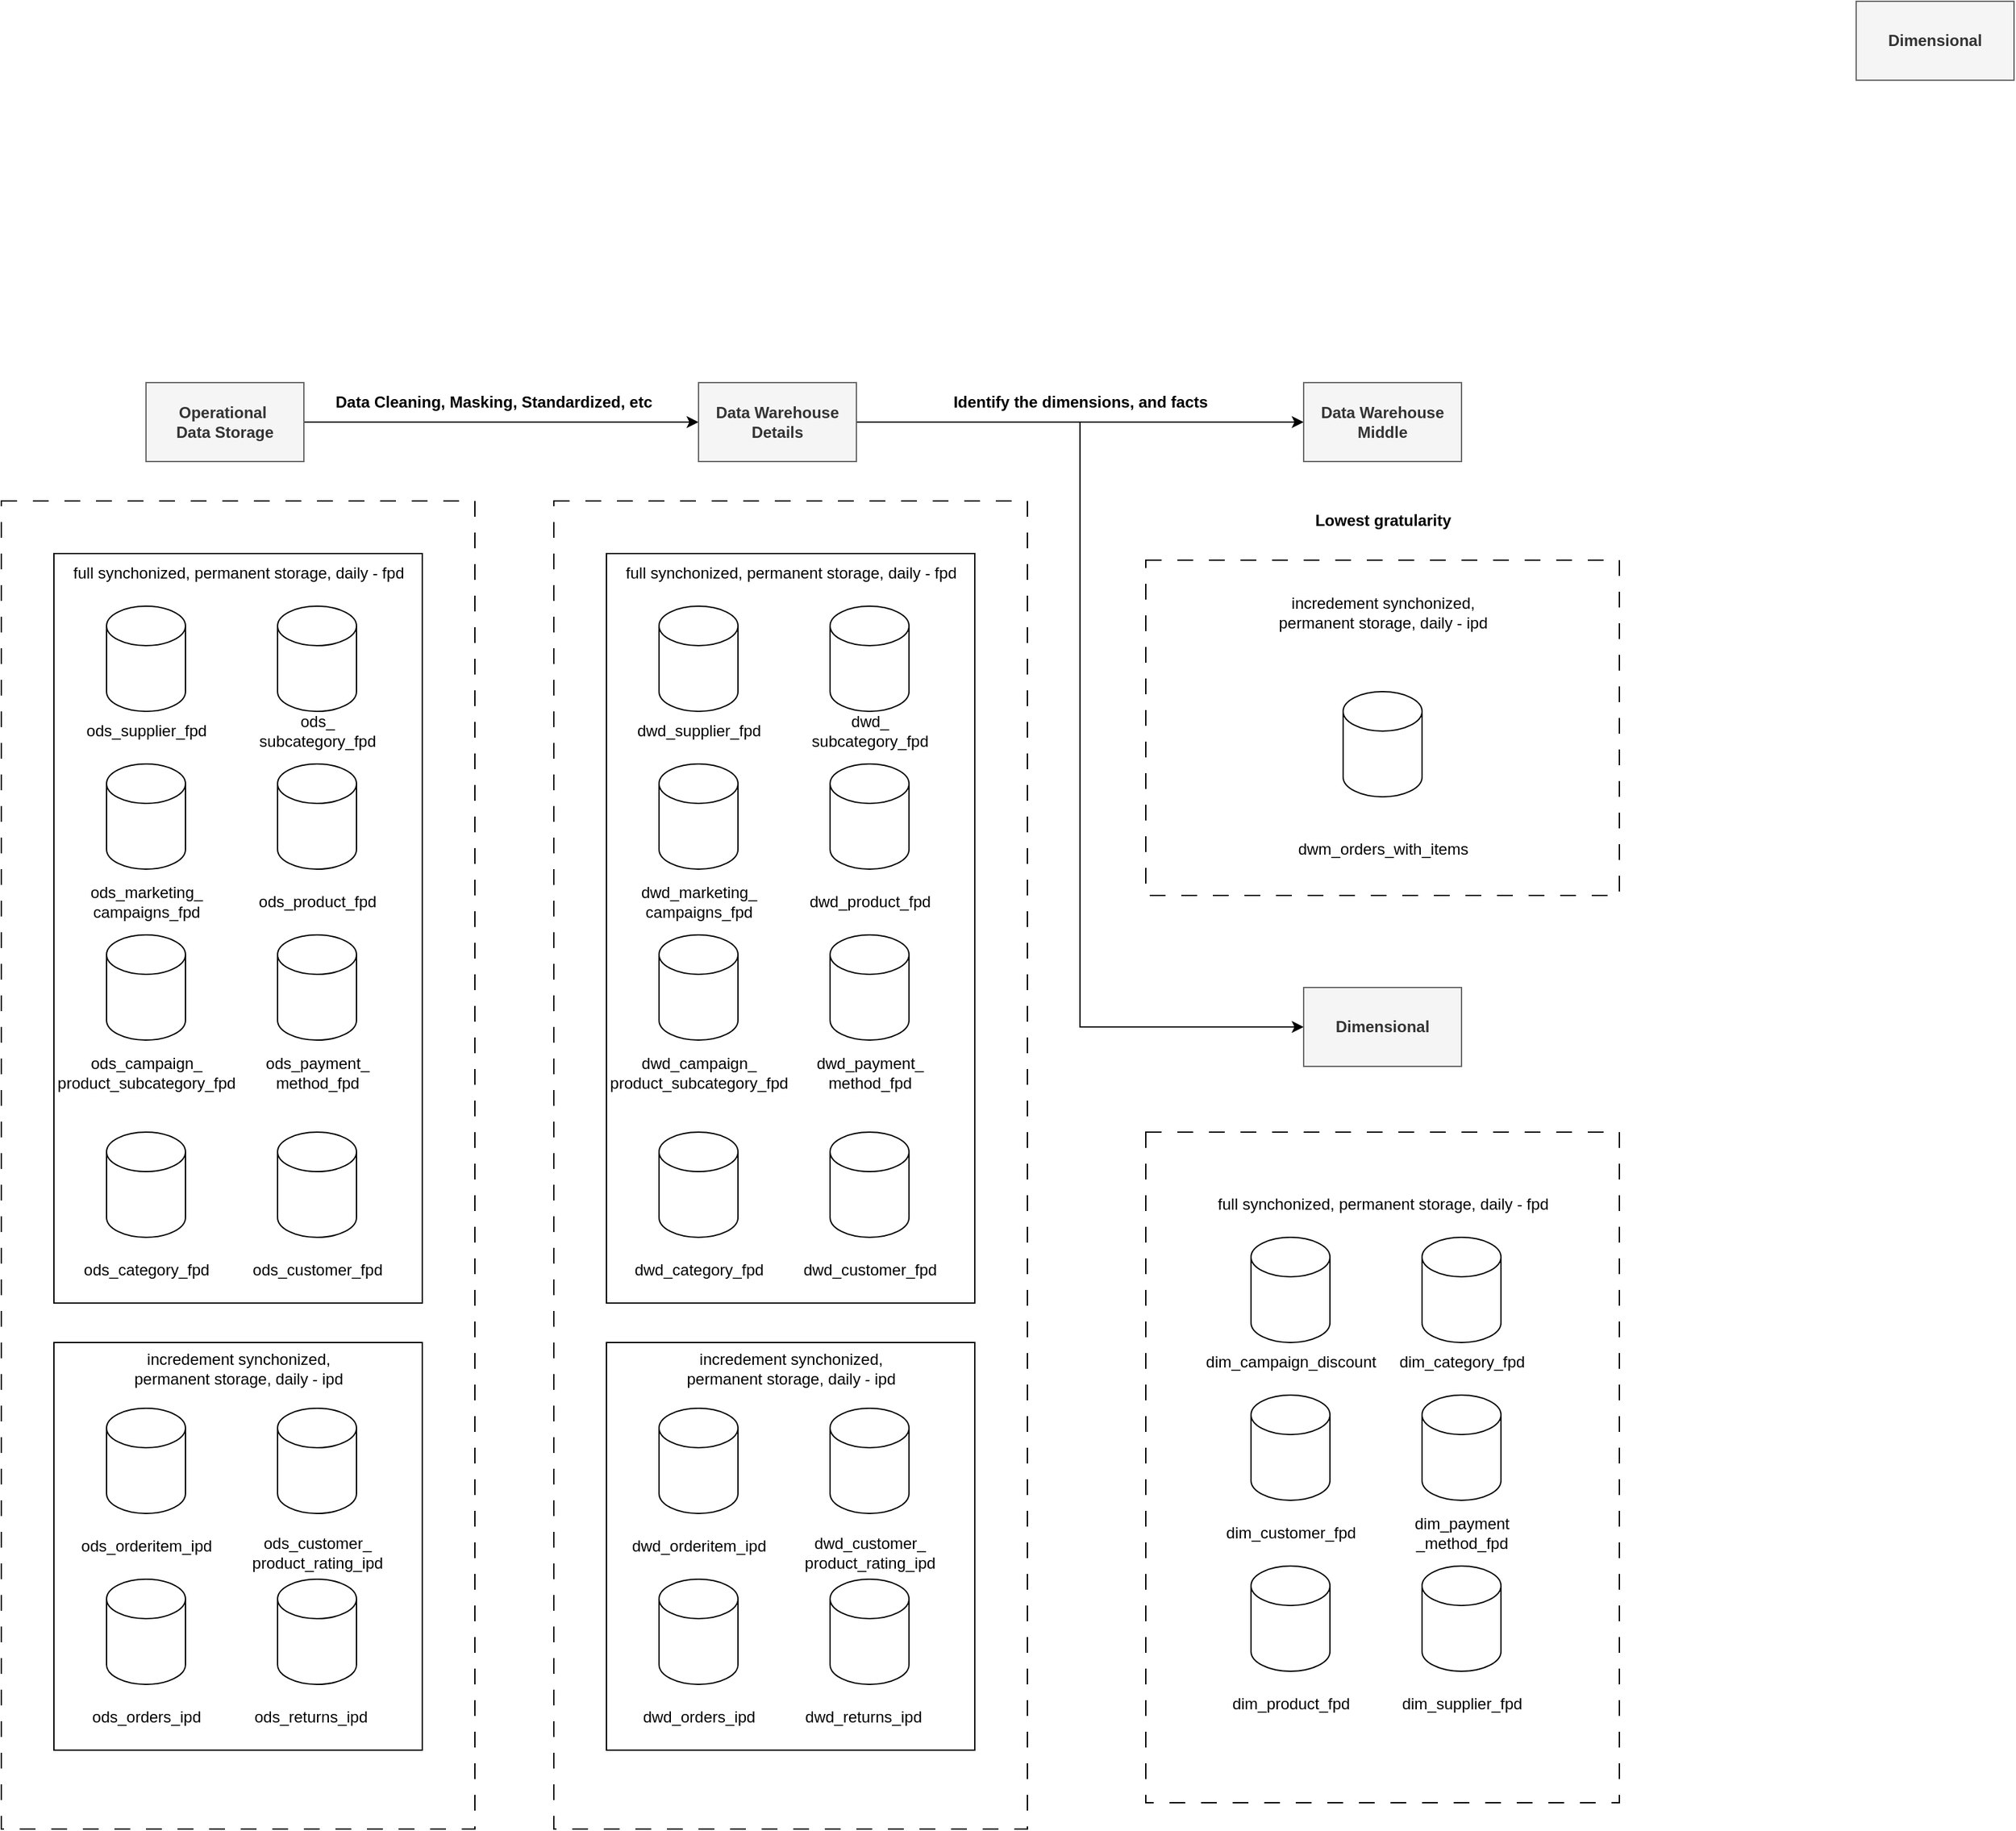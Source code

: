 <mxfile version="26.1.1">
  <diagram name="第 1 页" id="SUoQcs8Q0R7QAyOxsdit">
    <mxGraphModel dx="1355" dy="3100" grid="1" gridSize="10" guides="1" tooltips="1" connect="1" arrows="1" fold="1" page="1" pageScale="1" pageWidth="827" pageHeight="1169" math="0" shadow="0">
      <root>
        <mxCell id="0" />
        <mxCell id="1" parent="0" />
        <mxCell id="J7T1MlvASusOLPAvzm8r-98" value="" style="rounded=0;whiteSpace=wrap;html=1;dashed=1;dashPattern=12 12;fillColor=none;" vertex="1" parent="1">
          <mxGeometry x="910" y="85" width="360" height="255" as="geometry" />
        </mxCell>
        <mxCell id="J7T1MlvASusOLPAvzm8r-66" value="" style="rounded=0;whiteSpace=wrap;html=1;dashed=1;dashPattern=12 12;fillColor=none;" vertex="1" parent="1">
          <mxGeometry x="910" y="520" width="360" height="510" as="geometry" />
        </mxCell>
        <mxCell id="J7T1MlvASusOLPAvzm8r-58" value="" style="rounded=0;whiteSpace=wrap;html=1;fillColor=none;" vertex="1" parent="1">
          <mxGeometry x="500" y="680" width="280" height="310" as="geometry" />
        </mxCell>
        <mxCell id="J7T1MlvASusOLPAvzm8r-56" value="" style="rounded=0;whiteSpace=wrap;html=1;fillColor=none;" vertex="1" parent="1">
          <mxGeometry x="500" y="80" width="280" height="570" as="geometry" />
        </mxCell>
        <mxCell id="J7T1MlvASusOLPAvzm8r-60" value="" style="rounded=0;whiteSpace=wrap;html=1;dashed=1;dashPattern=12 12;fillColor=none;" vertex="1" parent="1">
          <mxGeometry x="460" y="40" width="360" height="1010" as="geometry" />
        </mxCell>
        <mxCell id="J7T1MlvASusOLPAvzm8r-1" value="" style="shape=cylinder3;whiteSpace=wrap;html=1;boundedLbl=1;backgroundOutline=1;size=15;" vertex="1" parent="1">
          <mxGeometry x="120" y="370" width="60" height="80" as="geometry" />
        </mxCell>
        <mxCell id="J7T1MlvASusOLPAvzm8r-2" value="ods_campaign_&lt;br&gt;product_subcategory_fpd" style="text;html=1;align=center;verticalAlign=middle;resizable=0;points=[];autosize=1;strokeColor=none;fillColor=none;" vertex="1" parent="1">
          <mxGeometry x="70" y="455" width="160" height="40" as="geometry" />
        </mxCell>
        <mxCell id="J7T1MlvASusOLPAvzm8r-3" value="" style="shape=cylinder3;whiteSpace=wrap;html=1;boundedLbl=1;backgroundOutline=1;size=15;" vertex="1" parent="1">
          <mxGeometry x="120" y="520" width="60" height="80" as="geometry" />
        </mxCell>
        <mxCell id="J7T1MlvASusOLPAvzm8r-4" value="ods_category_fpd" style="text;html=1;align=center;verticalAlign=middle;resizable=0;points=[];autosize=1;strokeColor=none;fillColor=none;" vertex="1" parent="1">
          <mxGeometry x="90" y="610" width="120" height="30" as="geometry" />
        </mxCell>
        <mxCell id="J7T1MlvASusOLPAvzm8r-5" value="" style="shape=cylinder3;whiteSpace=wrap;html=1;boundedLbl=1;backgroundOutline=1;size=15;" vertex="1" parent="1">
          <mxGeometry x="250" y="520" width="60" height="80" as="geometry" />
        </mxCell>
        <mxCell id="J7T1MlvASusOLPAvzm8r-6" value="ods_customer_fpd" style="text;html=1;align=center;verticalAlign=middle;resizable=0;points=[];autosize=1;strokeColor=none;fillColor=none;" vertex="1" parent="1">
          <mxGeometry x="220" y="610" width="120" height="30" as="geometry" />
        </mxCell>
        <mxCell id="J7T1MlvASusOLPAvzm8r-7" value="" style="shape=cylinder3;whiteSpace=wrap;html=1;boundedLbl=1;backgroundOutline=1;size=15;" vertex="1" parent="1">
          <mxGeometry x="250" y="370" width="60" height="80" as="geometry" />
        </mxCell>
        <mxCell id="J7T1MlvASusOLPAvzm8r-8" value="ods_customer_&lt;br&gt;product_rating_ipd" style="text;html=1;align=center;verticalAlign=middle;resizable=0;points=[];autosize=1;strokeColor=none;fillColor=none;" vertex="1" parent="1">
          <mxGeometry x="220" y="820" width="120" height="40" as="geometry" />
        </mxCell>
        <mxCell id="J7T1MlvASusOLPAvzm8r-9" value="" style="shape=cylinder3;whiteSpace=wrap;html=1;boundedLbl=1;backgroundOutline=1;size=15;" vertex="1" parent="1">
          <mxGeometry x="120" y="240" width="60" height="80" as="geometry" />
        </mxCell>
        <mxCell id="J7T1MlvASusOLPAvzm8r-10" value="ods_marketing_&lt;br&gt;campaigns_fpd" style="text;html=1;align=center;verticalAlign=middle;resizable=0;points=[];autosize=1;strokeColor=none;fillColor=none;" vertex="1" parent="1">
          <mxGeometry x="95" y="325" width="110" height="40" as="geometry" />
        </mxCell>
        <mxCell id="J7T1MlvASusOLPAvzm8r-11" value="" style="shape=cylinder3;whiteSpace=wrap;html=1;boundedLbl=1;backgroundOutline=1;size=15;" vertex="1" parent="1">
          <mxGeometry x="250" y="240" width="60" height="80" as="geometry" />
        </mxCell>
        <mxCell id="J7T1MlvASusOLPAvzm8r-12" value="ods_orderitem_ipd" style="text;html=1;align=center;verticalAlign=middle;resizable=0;points=[];autosize=1;strokeColor=none;fillColor=none;" vertex="1" parent="1">
          <mxGeometry x="90" y="820" width="120" height="30" as="geometry" />
        </mxCell>
        <mxCell id="J7T1MlvASusOLPAvzm8r-13" value="" style="shape=cylinder3;whiteSpace=wrap;html=1;boundedLbl=1;backgroundOutline=1;size=15;" vertex="1" parent="1">
          <mxGeometry x="120" y="730" width="60" height="80" as="geometry" />
        </mxCell>
        <mxCell id="J7T1MlvASusOLPAvzm8r-14" value="" style="shape=cylinder3;whiteSpace=wrap;html=1;boundedLbl=1;backgroundOutline=1;size=15;" vertex="1" parent="1">
          <mxGeometry x="250" y="730" width="60" height="80" as="geometry" />
        </mxCell>
        <mxCell id="J7T1MlvASusOLPAvzm8r-15" value="" style="shape=cylinder3;whiteSpace=wrap;html=1;boundedLbl=1;backgroundOutline=1;size=15;" vertex="1" parent="1">
          <mxGeometry x="120" y="860" width="60" height="80" as="geometry" />
        </mxCell>
        <mxCell id="J7T1MlvASusOLPAvzm8r-16" value="ods_orders_ipd" style="text;html=1;align=center;verticalAlign=middle;resizable=0;points=[];autosize=1;strokeColor=none;fillColor=none;" vertex="1" parent="1">
          <mxGeometry x="95" y="950" width="110" height="30" as="geometry" />
        </mxCell>
        <mxCell id="J7T1MlvASusOLPAvzm8r-17" value="" style="shape=cylinder3;whiteSpace=wrap;html=1;boundedLbl=1;backgroundOutline=1;size=15;" vertex="1" parent="1">
          <mxGeometry x="250" y="860" width="60" height="80" as="geometry" />
        </mxCell>
        <mxCell id="J7T1MlvASusOLPAvzm8r-18" value="ods_payment_&lt;br&gt;method_fpd" style="text;html=1;align=center;verticalAlign=middle;resizable=0;points=[];autosize=1;strokeColor=none;fillColor=none;" vertex="1" parent="1">
          <mxGeometry x="230" y="455" width="100" height="40" as="geometry" />
        </mxCell>
        <mxCell id="J7T1MlvASusOLPAvzm8r-19" value="ods_product_fpd" style="text;html=1;align=center;verticalAlign=middle;resizable=0;points=[];autosize=1;strokeColor=none;fillColor=none;" vertex="1" parent="1">
          <mxGeometry x="225" y="330" width="110" height="30" as="geometry" />
        </mxCell>
        <mxCell id="J7T1MlvASusOLPAvzm8r-20" value="ods_returns_ipd" style="text;html=1;align=center;verticalAlign=middle;resizable=0;points=[];autosize=1;strokeColor=none;fillColor=none;" vertex="1" parent="1">
          <mxGeometry x="220" y="950" width="110" height="30" as="geometry" />
        </mxCell>
        <mxCell id="J7T1MlvASusOLPAvzm8r-21" value="ods_&lt;br&gt;subcategory_fpd" style="text;html=1;align=center;verticalAlign=middle;resizable=0;points=[];autosize=1;strokeColor=none;fillColor=none;" vertex="1" parent="1">
          <mxGeometry x="225" y="195" width="110" height="40" as="geometry" />
        </mxCell>
        <mxCell id="J7T1MlvASusOLPAvzm8r-22" value="" style="shape=cylinder3;whiteSpace=wrap;html=1;boundedLbl=1;backgroundOutline=1;size=15;" vertex="1" parent="1">
          <mxGeometry x="250" y="120" width="60" height="80" as="geometry" />
        </mxCell>
        <mxCell id="J7T1MlvASusOLPAvzm8r-23" value="" style="shape=cylinder3;whiteSpace=wrap;html=1;boundedLbl=1;backgroundOutline=1;size=15;" vertex="1" parent="1">
          <mxGeometry x="120" y="120" width="60" height="80" as="geometry" />
        </mxCell>
        <mxCell id="J7T1MlvASusOLPAvzm8r-24" value="ods_supplier_fpd" style="text;html=1;align=center;verticalAlign=middle;resizable=0;points=[];autosize=1;strokeColor=none;fillColor=none;" vertex="1" parent="1">
          <mxGeometry x="95" y="200" width="110" height="30" as="geometry" />
        </mxCell>
        <mxCell id="J7T1MlvASusOLPAvzm8r-25" value="" style="rounded=0;whiteSpace=wrap;html=1;fillColor=none;" vertex="1" parent="1">
          <mxGeometry x="80" y="80" width="280" height="570" as="geometry" />
        </mxCell>
        <mxCell id="J7T1MlvASusOLPAvzm8r-26" value="full synchonized, permanent storage, daily - fpd" style="text;html=1;align=center;verticalAlign=middle;resizable=0;points=[];autosize=1;strokeColor=none;fillColor=none;" vertex="1" parent="1">
          <mxGeometry x="85" y="80" width="270" height="30" as="geometry" />
        </mxCell>
        <mxCell id="J7T1MlvASusOLPAvzm8r-27" value="" style="rounded=0;whiteSpace=wrap;html=1;fillColor=none;" vertex="1" parent="1">
          <mxGeometry x="80" y="680" width="280" height="310" as="geometry" />
        </mxCell>
        <mxCell id="J7T1MlvASusOLPAvzm8r-28" value="incredement synchonized, &lt;br&gt;permanent storage, daily - ipd" style="text;html=1;align=center;verticalAlign=middle;resizable=0;points=[];autosize=1;strokeColor=none;fillColor=none;" vertex="1" parent="1">
          <mxGeometry x="130" y="680" width="180" height="40" as="geometry" />
        </mxCell>
        <mxCell id="J7T1MlvASusOLPAvzm8r-30" value="" style="rounded=0;whiteSpace=wrap;html=1;dashed=1;dashPattern=12 12;fillColor=none;" vertex="1" parent="1">
          <mxGeometry x="40" y="40" width="360" height="1010" as="geometry" />
        </mxCell>
        <mxCell id="J7T1MlvASusOLPAvzm8r-62" style="edgeStyle=orthogonalEdgeStyle;rounded=0;orthogonalLoop=1;jettySize=auto;html=1;entryX=0;entryY=0.5;entryDx=0;entryDy=0;" edge="1" parent="1" source="J7T1MlvASusOLPAvzm8r-31" target="J7T1MlvASusOLPAvzm8r-61">
          <mxGeometry relative="1" as="geometry" />
        </mxCell>
        <mxCell id="J7T1MlvASusOLPAvzm8r-31" value="&lt;b&gt;Operational&amp;nbsp;&lt;br&gt;Data Storage&lt;/b&gt;" style="rounded=0;whiteSpace=wrap;html=1;fillColor=#f5f5f5;fontColor=#333333;strokeColor=#666666;" vertex="1" parent="1">
          <mxGeometry x="150" y="-50" width="120" height="60" as="geometry" />
        </mxCell>
        <mxCell id="J7T1MlvASusOLPAvzm8r-32" value="" style="shape=cylinder3;whiteSpace=wrap;html=1;boundedLbl=1;backgroundOutline=1;size=15;" vertex="1" parent="1">
          <mxGeometry x="540" y="370" width="60" height="80" as="geometry" />
        </mxCell>
        <mxCell id="J7T1MlvASusOLPAvzm8r-33" value="dwd_campaign_&lt;br&gt;product_subcategory_fpd" style="text;html=1;align=center;verticalAlign=middle;resizable=0;points=[];autosize=1;strokeColor=none;fillColor=none;" vertex="1" parent="1">
          <mxGeometry x="490" y="455" width="160" height="40" as="geometry" />
        </mxCell>
        <mxCell id="J7T1MlvASusOLPAvzm8r-34" value="" style="shape=cylinder3;whiteSpace=wrap;html=1;boundedLbl=1;backgroundOutline=1;size=15;" vertex="1" parent="1">
          <mxGeometry x="540" y="520" width="60" height="80" as="geometry" />
        </mxCell>
        <mxCell id="J7T1MlvASusOLPAvzm8r-35" value="dwd_category_fpd" style="text;html=1;align=center;verticalAlign=middle;resizable=0;points=[];autosize=1;strokeColor=none;fillColor=none;" vertex="1" parent="1">
          <mxGeometry x="510" y="610" width="120" height="30" as="geometry" />
        </mxCell>
        <mxCell id="J7T1MlvASusOLPAvzm8r-36" value="" style="shape=cylinder3;whiteSpace=wrap;html=1;boundedLbl=1;backgroundOutline=1;size=15;" vertex="1" parent="1">
          <mxGeometry x="670" y="520" width="60" height="80" as="geometry" />
        </mxCell>
        <mxCell id="J7T1MlvASusOLPAvzm8r-37" value="dwd_customer_fpd" style="text;html=1;align=center;verticalAlign=middle;resizable=0;points=[];autosize=1;strokeColor=none;fillColor=none;" vertex="1" parent="1">
          <mxGeometry x="640" y="610" width="120" height="30" as="geometry" />
        </mxCell>
        <mxCell id="J7T1MlvASusOLPAvzm8r-38" value="" style="shape=cylinder3;whiteSpace=wrap;html=1;boundedLbl=1;backgroundOutline=1;size=15;" vertex="1" parent="1">
          <mxGeometry x="670" y="370" width="60" height="80" as="geometry" />
        </mxCell>
        <mxCell id="J7T1MlvASusOLPAvzm8r-39" value="dwd_customer_&lt;br&gt;product_rating_ipd" style="text;html=1;align=center;verticalAlign=middle;resizable=0;points=[];autosize=1;strokeColor=none;fillColor=none;" vertex="1" parent="1">
          <mxGeometry x="640" y="820" width="120" height="40" as="geometry" />
        </mxCell>
        <mxCell id="J7T1MlvASusOLPAvzm8r-40" value="" style="shape=cylinder3;whiteSpace=wrap;html=1;boundedLbl=1;backgroundOutline=1;size=15;" vertex="1" parent="1">
          <mxGeometry x="540" y="240" width="60" height="80" as="geometry" />
        </mxCell>
        <mxCell id="J7T1MlvASusOLPAvzm8r-41" value="dwd_marketing_&lt;br&gt;campaigns_fpd" style="text;html=1;align=center;verticalAlign=middle;resizable=0;points=[];autosize=1;strokeColor=none;fillColor=none;" vertex="1" parent="1">
          <mxGeometry x="515" y="325" width="110" height="40" as="geometry" />
        </mxCell>
        <mxCell id="J7T1MlvASusOLPAvzm8r-42" value="" style="shape=cylinder3;whiteSpace=wrap;html=1;boundedLbl=1;backgroundOutline=1;size=15;" vertex="1" parent="1">
          <mxGeometry x="670" y="240" width="60" height="80" as="geometry" />
        </mxCell>
        <mxCell id="J7T1MlvASusOLPAvzm8r-43" value="dwd_orderitem_ipd" style="text;html=1;align=center;verticalAlign=middle;resizable=0;points=[];autosize=1;strokeColor=none;fillColor=none;" vertex="1" parent="1">
          <mxGeometry x="505" y="820" width="130" height="30" as="geometry" />
        </mxCell>
        <mxCell id="J7T1MlvASusOLPAvzm8r-44" value="" style="shape=cylinder3;whiteSpace=wrap;html=1;boundedLbl=1;backgroundOutline=1;size=15;" vertex="1" parent="1">
          <mxGeometry x="540" y="730" width="60" height="80" as="geometry" />
        </mxCell>
        <mxCell id="J7T1MlvASusOLPAvzm8r-45" value="" style="shape=cylinder3;whiteSpace=wrap;html=1;boundedLbl=1;backgroundOutline=1;size=15;" vertex="1" parent="1">
          <mxGeometry x="670" y="730" width="60" height="80" as="geometry" />
        </mxCell>
        <mxCell id="J7T1MlvASusOLPAvzm8r-46" value="" style="shape=cylinder3;whiteSpace=wrap;html=1;boundedLbl=1;backgroundOutline=1;size=15;" vertex="1" parent="1">
          <mxGeometry x="540" y="860" width="60" height="80" as="geometry" />
        </mxCell>
        <mxCell id="J7T1MlvASusOLPAvzm8r-47" value="dwd_orders_ipd" style="text;html=1;align=center;verticalAlign=middle;resizable=0;points=[];autosize=1;strokeColor=none;fillColor=none;" vertex="1" parent="1">
          <mxGeometry x="515" y="950" width="110" height="30" as="geometry" />
        </mxCell>
        <mxCell id="J7T1MlvASusOLPAvzm8r-48" value="" style="shape=cylinder3;whiteSpace=wrap;html=1;boundedLbl=1;backgroundOutline=1;size=15;" vertex="1" parent="1">
          <mxGeometry x="670" y="860" width="60" height="80" as="geometry" />
        </mxCell>
        <mxCell id="J7T1MlvASusOLPAvzm8r-49" value="dwd_payment_&lt;br&gt;method_fpd" style="text;html=1;align=center;verticalAlign=middle;resizable=0;points=[];autosize=1;strokeColor=none;fillColor=none;" vertex="1" parent="1">
          <mxGeometry x="650" y="455" width="100" height="40" as="geometry" />
        </mxCell>
        <mxCell id="J7T1MlvASusOLPAvzm8r-50" value="dwd_product_fpd" style="text;html=1;align=center;verticalAlign=middle;resizable=0;points=[];autosize=1;strokeColor=none;fillColor=none;" vertex="1" parent="1">
          <mxGeometry x="640" y="330" width="120" height="30" as="geometry" />
        </mxCell>
        <mxCell id="J7T1MlvASusOLPAvzm8r-51" value="dwd_returns_ipd" style="text;html=1;align=center;verticalAlign=middle;resizable=0;points=[];autosize=1;strokeColor=none;fillColor=none;" vertex="1" parent="1">
          <mxGeometry x="640" y="950" width="110" height="30" as="geometry" />
        </mxCell>
        <mxCell id="J7T1MlvASusOLPAvzm8r-52" value="dwd_&lt;br&gt;subcategory_fpd" style="text;html=1;align=center;verticalAlign=middle;resizable=0;points=[];autosize=1;strokeColor=none;fillColor=none;" vertex="1" parent="1">
          <mxGeometry x="645" y="195" width="110" height="40" as="geometry" />
        </mxCell>
        <mxCell id="J7T1MlvASusOLPAvzm8r-53" value="" style="shape=cylinder3;whiteSpace=wrap;html=1;boundedLbl=1;backgroundOutline=1;size=15;" vertex="1" parent="1">
          <mxGeometry x="670" y="120" width="60" height="80" as="geometry" />
        </mxCell>
        <mxCell id="J7T1MlvASusOLPAvzm8r-54" value="" style="shape=cylinder3;whiteSpace=wrap;html=1;boundedLbl=1;backgroundOutline=1;size=15;" vertex="1" parent="1">
          <mxGeometry x="540" y="120" width="60" height="80" as="geometry" />
        </mxCell>
        <mxCell id="J7T1MlvASusOLPAvzm8r-55" value="dwd_supplier_fpd" style="text;html=1;align=center;verticalAlign=middle;resizable=0;points=[];autosize=1;strokeColor=none;fillColor=none;" vertex="1" parent="1">
          <mxGeometry x="510" y="200" width="120" height="30" as="geometry" />
        </mxCell>
        <mxCell id="J7T1MlvASusOLPAvzm8r-57" value="full synchonized, permanent storage, daily - fpd" style="text;html=1;align=center;verticalAlign=middle;resizable=0;points=[];autosize=1;strokeColor=none;fillColor=none;" vertex="1" parent="1">
          <mxGeometry x="505" y="80" width="270" height="30" as="geometry" />
        </mxCell>
        <mxCell id="J7T1MlvASusOLPAvzm8r-59" value="incredement synchonized, &lt;br&gt;permanent storage, daily - ipd" style="text;html=1;align=center;verticalAlign=middle;resizable=0;points=[];autosize=1;strokeColor=none;fillColor=none;" vertex="1" parent="1">
          <mxGeometry x="550" y="680" width="180" height="40" as="geometry" />
        </mxCell>
        <mxCell id="J7T1MlvASusOLPAvzm8r-94" style="edgeStyle=orthogonalEdgeStyle;rounded=0;orthogonalLoop=1;jettySize=auto;html=1;entryX=0;entryY=0.5;entryDx=0;entryDy=0;" edge="1" parent="1" source="J7T1MlvASusOLPAvzm8r-61" target="J7T1MlvASusOLPAvzm8r-93">
          <mxGeometry relative="1" as="geometry" />
        </mxCell>
        <mxCell id="J7T1MlvASusOLPAvzm8r-95" style="edgeStyle=orthogonalEdgeStyle;rounded=0;orthogonalLoop=1;jettySize=auto;html=1;entryX=0;entryY=0.5;entryDx=0;entryDy=0;" edge="1" parent="1" source="J7T1MlvASusOLPAvzm8r-61" target="J7T1MlvASusOLPAvzm8r-96">
          <mxGeometry relative="1" as="geometry">
            <mxPoint x="1010" y="740" as="targetPoint" />
            <Array as="points">
              <mxPoint x="1020" y="-20" />
            </Array>
          </mxGeometry>
        </mxCell>
        <mxCell id="J7T1MlvASusOLPAvzm8r-61" value="&lt;b&gt;Data Warehouse&lt;/b&gt;&lt;div&gt;&lt;b&gt;Details&lt;/b&gt;&lt;/div&gt;" style="rounded=0;whiteSpace=wrap;html=1;fillColor=#f5f5f5;fontColor=#333333;strokeColor=#666666;" vertex="1" parent="1">
          <mxGeometry x="570" y="-50" width="120" height="60" as="geometry" />
        </mxCell>
        <mxCell id="J7T1MlvASusOLPAvzm8r-63" value="Data Cleaning, Masking, Standardized, etc" style="text;html=1;align=center;verticalAlign=middle;resizable=0;points=[];autosize=1;strokeColor=none;fillColor=none;fontStyle=1" vertex="1" parent="1">
          <mxGeometry x="289" y="-50" width="250" height="30" as="geometry" />
        </mxCell>
        <mxCell id="J7T1MlvASusOLPAvzm8r-67" value="" style="shape=cylinder3;whiteSpace=wrap;html=1;boundedLbl=1;backgroundOutline=1;size=15;" vertex="1" parent="1">
          <mxGeometry x="990" y="850" width="60" height="80" as="geometry" />
        </mxCell>
        <mxCell id="J7T1MlvASusOLPAvzm8r-68" value="dim_product_fpd" style="text;html=1;align=center;verticalAlign=middle;resizable=0;points=[];autosize=1;strokeColor=none;fillColor=none;" vertex="1" parent="1">
          <mxGeometry x="965" y="940" width="110" height="30" as="geometry" />
        </mxCell>
        <mxCell id="J7T1MlvASusOLPAvzm8r-73" value="" style="shape=cylinder3;whiteSpace=wrap;html=1;boundedLbl=1;backgroundOutline=1;size=15;" vertex="1" parent="1">
          <mxGeometry x="1120" y="850" width="60" height="80" as="geometry" />
        </mxCell>
        <mxCell id="J7T1MlvASusOLPAvzm8r-74" value="dwm_orders_with_items" style="text;html=1;align=center;verticalAlign=middle;resizable=0;points=[];autosize=1;strokeColor=none;fillColor=none;" vertex="1" parent="1">
          <mxGeometry x="1015" y="290" width="150" height="30" as="geometry" />
        </mxCell>
        <mxCell id="J7T1MlvASusOLPAvzm8r-75" value="" style="shape=cylinder3;whiteSpace=wrap;html=1;boundedLbl=1;backgroundOutline=1;size=15;" vertex="1" parent="1">
          <mxGeometry x="990" y="720" width="60" height="80" as="geometry" />
        </mxCell>
        <mxCell id="J7T1MlvASusOLPAvzm8r-76" value="dim_customer_fpd" style="text;html=1;align=center;verticalAlign=middle;resizable=0;points=[];autosize=1;strokeColor=none;fillColor=none;" vertex="1" parent="1">
          <mxGeometry x="960" y="810" width="120" height="30" as="geometry" />
        </mxCell>
        <mxCell id="J7T1MlvASusOLPAvzm8r-77" value="" style="shape=cylinder3;whiteSpace=wrap;html=1;boundedLbl=1;backgroundOutline=1;size=15;" vertex="1" parent="1">
          <mxGeometry x="1120" y="720" width="60" height="80" as="geometry" />
        </mxCell>
        <mxCell id="J7T1MlvASusOLPAvzm8r-80" value="" style="shape=cylinder3;whiteSpace=wrap;html=1;boundedLbl=1;backgroundOutline=1;size=15;" vertex="1" parent="1">
          <mxGeometry x="1060" y="185" width="60" height="80" as="geometry" />
        </mxCell>
        <mxCell id="J7T1MlvASusOLPAvzm8r-84" value="dim_supplier_fpd" style="text;html=1;align=center;verticalAlign=middle;resizable=0;points=[];autosize=1;strokeColor=none;fillColor=none;" vertex="1" parent="1">
          <mxGeometry x="1095" y="940" width="110" height="30" as="geometry" />
        </mxCell>
        <mxCell id="J7T1MlvASusOLPAvzm8r-85" value="dim_payment&lt;br&gt;_method_fpd" style="text;html=1;align=center;verticalAlign=middle;resizable=0;points=[];autosize=1;strokeColor=none;fillColor=none;" vertex="1" parent="1">
          <mxGeometry x="1100" y="805" width="100" height="40" as="geometry" />
        </mxCell>
        <mxCell id="J7T1MlvASusOLPAvzm8r-87" value="dim_category_fpd" style="text;html=1;align=center;verticalAlign=middle;resizable=0;points=[];autosize=1;strokeColor=none;fillColor=none;" vertex="1" parent="1">
          <mxGeometry x="1090" y="680" width="120" height="30" as="geometry" />
        </mxCell>
        <mxCell id="J7T1MlvASusOLPAvzm8r-88" value="" style="shape=cylinder3;whiteSpace=wrap;html=1;boundedLbl=1;backgroundOutline=1;size=15;" vertex="1" parent="1">
          <mxGeometry x="1120" y="600" width="60" height="80" as="geometry" />
        </mxCell>
        <mxCell id="J7T1MlvASusOLPAvzm8r-89" value="" style="shape=cylinder3;whiteSpace=wrap;html=1;boundedLbl=1;backgroundOutline=1;size=15;" vertex="1" parent="1">
          <mxGeometry x="990" y="600" width="60" height="80" as="geometry" />
        </mxCell>
        <mxCell id="J7T1MlvASusOLPAvzm8r-90" value="dim_campaign_discount" style="text;html=1;align=center;verticalAlign=middle;resizable=0;points=[];autosize=1;strokeColor=none;fillColor=none;" vertex="1" parent="1">
          <mxGeometry x="945" y="680" width="150" height="30" as="geometry" />
        </mxCell>
        <mxCell id="J7T1MlvASusOLPAvzm8r-91" value="full synchonized, permanent storage, daily - fpd" style="text;html=1;align=center;verticalAlign=middle;resizable=0;points=[];autosize=1;strokeColor=none;fillColor=none;" vertex="1" parent="1">
          <mxGeometry x="955" y="560" width="270" height="30" as="geometry" />
        </mxCell>
        <mxCell id="J7T1MlvASusOLPAvzm8r-92" value="incredement synchonized, &lt;br&gt;permanent storage, daily - ipd" style="text;html=1;align=center;verticalAlign=middle;resizable=0;points=[];autosize=1;strokeColor=none;fillColor=none;" vertex="1" parent="1">
          <mxGeometry x="1000" y="105" width="180" height="40" as="geometry" />
        </mxCell>
        <mxCell id="J7T1MlvASusOLPAvzm8r-93" value="&lt;b&gt;Dimensional&lt;/b&gt;" style="rounded=0;whiteSpace=wrap;html=1;fillColor=#f5f5f5;fontColor=#333333;strokeColor=#666666;" vertex="1" parent="1">
          <mxGeometry x="1030" y="410" width="120" height="60" as="geometry" />
        </mxCell>
        <mxCell id="J7T1MlvASusOLPAvzm8r-96" value="&lt;b&gt;Data Warehouse&lt;/b&gt;&lt;div&gt;&lt;b&gt;Middle&lt;/b&gt;&lt;/div&gt;" style="rounded=0;whiteSpace=wrap;html=1;fillColor=#f5f5f5;fontColor=#333333;strokeColor=#666666;" vertex="1" parent="1">
          <mxGeometry x="1030" y="-50" width="120" height="60" as="geometry" />
        </mxCell>
        <mxCell id="J7T1MlvASusOLPAvzm8r-101" value="&lt;b&gt;Dimensional&lt;/b&gt;" style="rounded=0;whiteSpace=wrap;html=1;fillColor=#f5f5f5;fontColor=#333333;strokeColor=#666666;" vertex="1" parent="1">
          <mxGeometry x="1450" y="-340" width="120" height="60" as="geometry" />
        </mxCell>
        <mxCell id="J7T1MlvASusOLPAvzm8r-102" value="&lt;b&gt;Identify the dimensions, and facts&lt;/b&gt;" style="text;html=1;align=center;verticalAlign=middle;resizable=0;points=[];autosize=1;strokeColor=none;fillColor=none;" vertex="1" parent="1">
          <mxGeometry x="750" y="-50" width="220" height="30" as="geometry" />
        </mxCell>
        <mxCell id="J7T1MlvASusOLPAvzm8r-104" value="&lt;b&gt;Lowest gratularity&lt;/b&gt;" style="text;html=1;align=center;verticalAlign=middle;resizable=0;points=[];autosize=1;strokeColor=none;fillColor=none;" vertex="1" parent="1">
          <mxGeometry x="1025" y="40" width="130" height="30" as="geometry" />
        </mxCell>
      </root>
    </mxGraphModel>
  </diagram>
</mxfile>
